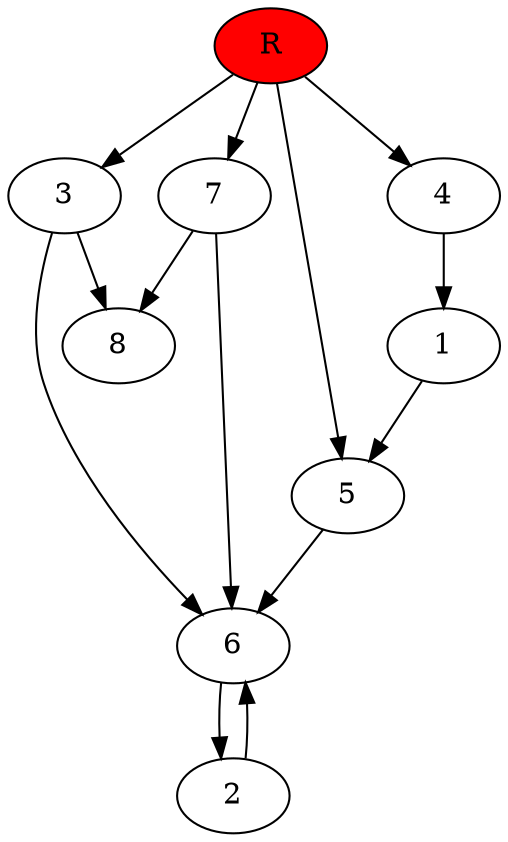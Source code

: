 digraph prb8985 {
	1
	2
	3
	4
	5
	6
	7
	8
	R [fillcolor="#ff0000" style=filled]
	1 -> 5
	2 -> 6
	3 -> 6
	3 -> 8
	4 -> 1
	5 -> 6
	6 -> 2
	7 -> 6
	7 -> 8
	R -> 3
	R -> 4
	R -> 5
	R -> 7
}
